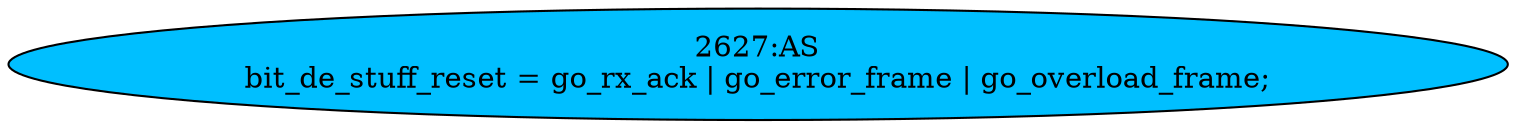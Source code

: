 strict digraph "" {
	node [label="\N"];
	"2627:AS"	 [ast="<pyverilog.vparser.ast.Assign object at 0x7f44f6bbdcd0>",
		def_var="['bit_de_stuff_reset']",
		fillcolor=deepskyblue,
		label="2627:AS
bit_de_stuff_reset = go_rx_ack | go_error_frame | go_overload_frame;",
		statements="[]",
		style=filled,
		typ=Assign,
		use_var="['go_rx_ack', 'go_error_frame', 'go_overload_frame']"];
}
